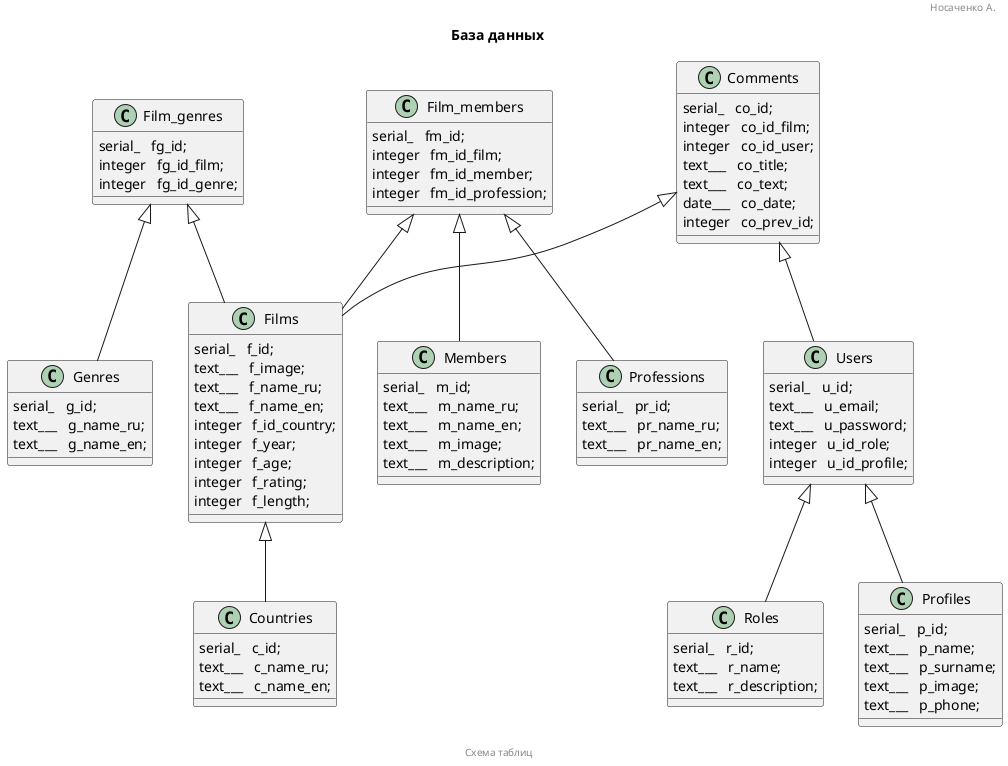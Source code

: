 @startuml


title  База данных
header Носаченко А.
footer \n Схема таблиц


' =====


class Genres
{
  serial_   g_id;
  text___   g_name_ru;
  text___   g_name_en;
}

class Film_genres
{
  serial_   fg_id;
  integer   fg_id_film;
  integer   fg_id_genre;
}

class Films
{
  serial_   f_id;
  text___   f_image;
  text___   f_name_ru;
  text___   f_name_en;
  integer   f_id_country;
  integer   f_year;
  integer   f_age;
  integer   f_rating;
  integer   f_length;
}

class Countries
{
  serial_   c_id;
  text___   c_name_ru;
  text___   c_name_en;
}

class Members
{
  serial_   m_id;
  text___   m_name_ru;
  text___   m_name_en;
  text___   m_image;
  text___   m_description;
}

class Professions
{
  serial_   pr_id;
  text___   pr_name_ru;
  text___   pr_name_en;
}

class Film_members
{
  serial_   fm_id;
  integer   fm_id_film;
  integer   fm_id_member;
  integer   fm_id_profession;
}

class Comments
{
  serial_   co_id;
  integer   co_id_film;
  integer   co_id_user;
  text___   co_title;
  text___   co_text;
  date___   co_date;
  integer   co_prev_id;
}

class Profiles
{
  serial_   p_id;
  text___   p_name;
  text___   p_surname;
  text___   p_image;
  text___   p_phone;
}

class Users
{
  serial_   u_id;
  text___   u_email;
  text___   u_password;
  integer   u_id_role;
  integer   u_id_profile;
}

class Roles
{
  serial_   r_id;
  text___   r_name;
  text___   r_description;
}


' =====


Films        <|-- Countries
Film_genres  <|-- Films
Film_genres  <|-- Genres
Film_members <|-- Films
Film_members <|-- Members
Film_members <|-- Professions
Comments     <|-- Films
Comments     <|-- Users
Users        <|-- Profiles
Users        <|-- Roles


@enduml
